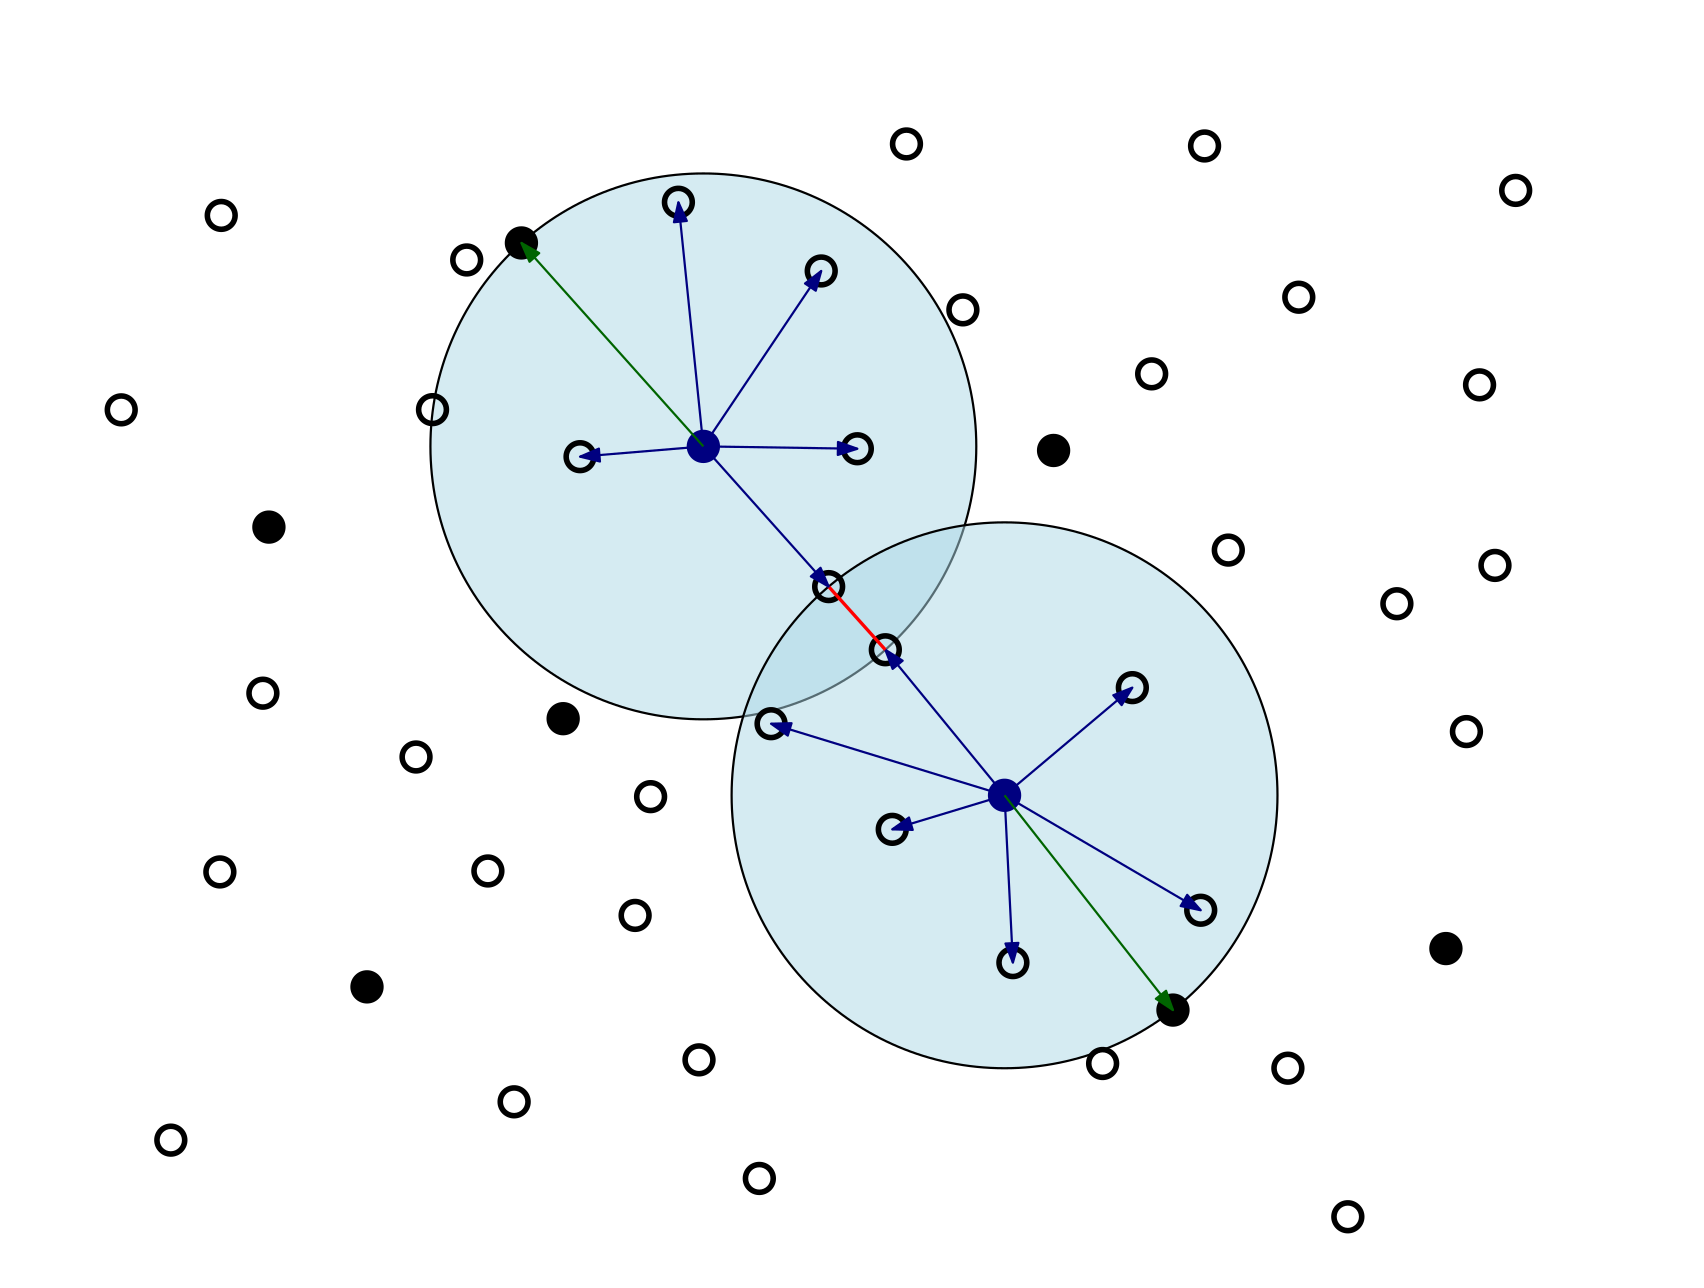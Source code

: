 <?xml version="1.0"?>
<!DOCTYPE ipe SYSTEM "ipe.dtd">
<ipe version="70218" creator="Ipe 7.2.28">
<info created="D:20240209213009" modified="D:20240209235349"/>
<ipestyle name="basic">
<symbol name="arrow/arc(spx)">
<path stroke="sym-stroke" fill="sym-stroke" pen="sym-pen">
0 0 m
-1 0.333 l
-1 -0.333 l
h
</path>
</symbol>
<symbol name="arrow/farc(spx)">
<path stroke="sym-stroke" fill="white" pen="sym-pen">
0 0 m
-1 0.333 l
-1 -0.333 l
h
</path>
</symbol>
<symbol name="arrow/ptarc(spx)">
<path stroke="sym-stroke" fill="sym-stroke" pen="sym-pen">
0 0 m
-1 0.333 l
-0.8 0 l
-1 -0.333 l
h
</path>
</symbol>
<symbol name="arrow/fptarc(spx)">
<path stroke="sym-stroke" fill="white" pen="sym-pen">
0 0 m
-1 0.333 l
-0.8 0 l
-1 -0.333 l
h
</path>
</symbol>
<symbol name="mark/circle(sx)" transformations="translations">
<path fill="sym-stroke">
0.6 0 0 0.6 0 0 e
0.4 0 0 0.4 0 0 e
</path>
</symbol>
<symbol name="mark/disk(sx)" transformations="translations">
<path fill="sym-stroke">
0.6 0 0 0.6 0 0 e
</path>
</symbol>
<symbol name="mark/fdisk(sfx)" transformations="translations">
<group>
<path fill="sym-fill">
0.5 0 0 0.5 0 0 e
</path>
<path fill="sym-stroke" fillrule="eofill">
0.6 0 0 0.6 0 0 e
0.4 0 0 0.4 0 0 e
</path>
</group>
</symbol>
<symbol name="mark/box(sx)" transformations="translations">
<path fill="sym-stroke" fillrule="eofill">
-0.6 -0.6 m
0.6 -0.6 l
0.6 0.6 l
-0.6 0.6 l
h
-0.4 -0.4 m
0.4 -0.4 l
0.4 0.4 l
-0.4 0.4 l
h
</path>
</symbol>
<symbol name="mark/square(sx)" transformations="translations">
<path fill="sym-stroke">
-0.6 -0.6 m
0.6 -0.6 l
0.6 0.6 l
-0.6 0.6 l
h
</path>
</symbol>
<symbol name="mark/fsquare(sfx)" transformations="translations">
<group>
<path fill="sym-fill">
-0.5 -0.5 m
0.5 -0.5 l
0.5 0.5 l
-0.5 0.5 l
h
</path>
<path fill="sym-stroke" fillrule="eofill">
-0.6 -0.6 m
0.6 -0.6 l
0.6 0.6 l
-0.6 0.6 l
h
-0.4 -0.4 m
0.4 -0.4 l
0.4 0.4 l
-0.4 0.4 l
h
</path>
</group>
</symbol>
<symbol name="mark/cross(sx)" transformations="translations">
<group>
<path fill="sym-stroke">
-0.43 -0.57 m
0.57 0.43 l
0.43 0.57 l
-0.57 -0.43 l
h
</path>
<path fill="sym-stroke">
-0.43 0.57 m
0.57 -0.43 l
0.43 -0.57 l
-0.57 0.43 l
h
</path>
</group>
</symbol>
<symbol name="arrow/fnormal(spx)">
<path stroke="sym-stroke" fill="white" pen="sym-pen">
0 0 m
-1 0.333 l
-1 -0.333 l
h
</path>
</symbol>
<symbol name="arrow/pointed(spx)">
<path stroke="sym-stroke" fill="sym-stroke" pen="sym-pen">
0 0 m
-1 0.333 l
-0.8 0 l
-1 -0.333 l
h
</path>
</symbol>
<symbol name="arrow/fpointed(spx)">
<path stroke="sym-stroke" fill="white" pen="sym-pen">
0 0 m
-1 0.333 l
-0.8 0 l
-1 -0.333 l
h
</path>
</symbol>
<symbol name="arrow/linear(spx)">
<path stroke="sym-stroke" pen="sym-pen">
-1 0.333 m
0 0 l
-1 -0.333 l
</path>
</symbol>
<symbol name="arrow/fdouble(spx)">
<path stroke="sym-stroke" fill="white" pen="sym-pen">
0 0 m
-1 0.333 l
-1 -0.333 l
h
-1 0 m
-2 0.333 l
-2 -0.333 l
h
</path>
</symbol>
<symbol name="arrow/double(spx)">
<path stroke="sym-stroke" fill="sym-stroke" pen="sym-pen">
0 0 m
-1 0.333 l
-1 -0.333 l
h
-1 0 m
-2 0.333 l
-2 -0.333 l
h
</path>
</symbol>
<symbol name="arrow/mid-normal(spx)">
<path stroke="sym-stroke" fill="sym-stroke" pen="sym-pen">
0.5 0 m
-0.5 0.333 l
-0.5 -0.333 l
h
</path>
</symbol>
<symbol name="arrow/mid-fnormal(spx)">
<path stroke="sym-stroke" fill="white" pen="sym-pen">
0.5 0 m
-0.5 0.333 l
-0.5 -0.333 l
h
</path>
</symbol>
<symbol name="arrow/mid-pointed(spx)">
<path stroke="sym-stroke" fill="sym-stroke" pen="sym-pen">
0.5 0 m
-0.5 0.333 l
-0.3 0 l
-0.5 -0.333 l
h
</path>
</symbol>
<symbol name="arrow/mid-fpointed(spx)">
<path stroke="sym-stroke" fill="white" pen="sym-pen">
0.5 0 m
-0.5 0.333 l
-0.3 0 l
-0.5 -0.333 l
h
</path>
</symbol>
<symbol name="arrow/mid-double(spx)">
<path stroke="sym-stroke" fill="sym-stroke" pen="sym-pen">
1 0 m
0 0.333 l
0 -0.333 l
h
0 0 m
-1 0.333 l
-1 -0.333 l
h
</path>
</symbol>
<symbol name="arrow/mid-fdouble(spx)">
<path stroke="sym-stroke" fill="white" pen="sym-pen">
1 0 m
0 0.333 l
0 -0.333 l
h
0 0 m
-1 0.333 l
-1 -0.333 l
h
</path>
</symbol>
<anglesize name="22.5 deg" value="22.5"/>
<anglesize name="30 deg" value="30"/>
<anglesize name="45 deg" value="45"/>
<anglesize name="60 deg" value="60"/>
<anglesize name="90 deg" value="90"/>
<arrowsize name="large" value="10"/>
<arrowsize name="small" value="5"/>
<arrowsize name="tiny" value="3"/>
<color name="blue" value="0 0 1"/>
<color name="brown" value="0.647 0.165 0.165"/>
<color name="darkblue" value="0 0 0.545"/>
<color name="darkcyan" value="0 0.545 0.545"/>
<color name="darkgray" value="0.663"/>
<color name="darkgreen" value="0 0.392 0"/>
<color name="darkmagenta" value="0.545 0 0.545"/>
<color name="darkorange" value="1 0.549 0"/>
<color name="darkred" value="0.545 0 0"/>
<color name="gold" value="1 0.843 0"/>
<color name="gray" value="0.745"/>
<color name="green" value="0 1 0"/>
<color name="lightblue" value="0.678 0.847 0.902"/>
<color name="lightcyan" value="0.878 1 1"/>
<color name="lightgray" value="0.827"/>
<color name="lightgreen" value="0.565 0.933 0.565"/>
<color name="lightyellow" value="1 1 0.878"/>
<color name="navy" value="0 0 0.502"/>
<color name="orange" value="1 0.647 0"/>
<color name="pink" value="1 0.753 0.796"/>
<color name="purple" value="0.627 0.125 0.941"/>
<color name="red" value="1 0 0"/>
<color name="seagreen" value="0.18 0.545 0.341"/>
<color name="turquoise" value="0.251 0.878 0.816"/>
<color name="violet" value="0.933 0.51 0.933"/>
<color name="yellow" value="1 1 0"/>
<dashstyle name="dash dot dotted" value="[4 2 1 2 1 2] 0"/>
<dashstyle name="dash dotted" value="[4 2 1 2] 0"/>
<dashstyle name="dashed" value="[4] 0"/>
<dashstyle name="dotted" value="[1 3] 0"/>
<gridsize name="10 pts (~3.5 mm)" value="10"/>
<gridsize name="14 pts (~5 mm)" value="14"/>
<gridsize name="16 pts (~6 mm)" value="16"/>
<gridsize name="20 pts (~7 mm)" value="20"/>
<gridsize name="28 pts (~10 mm)" value="28"/>
<gridsize name="32 pts (~12 mm)" value="32"/>
<gridsize name="4 pts" value="4"/>
<gridsize name="56 pts (~20 mm)" value="56"/>
<gridsize name="8 pts (~3 mm)" value="8"/>
<opacity name="10%" value="0.1"/>
<opacity name="30%" value="0.3"/>
<opacity name="50%" value="0.5"/>
<opacity name="75%" value="0.75"/>
<pen name="fat" value="1.2"/>
<pen name="heavier" value="0.8"/>
<pen name="ultrafat" value="2"/>
<symbolsize name="large" value="5"/>
<symbolsize name="small" value="2"/>
<symbolsize name="tiny" value="1.1"/>
<textsize name="Huge" value="\Huge"/>
<textsize name="LARGE" value="\LARGE"/>
<textsize name="Large" value="\Large"/>
<textsize name="footnote" value="\footnotesize"/>
<textsize name="huge" value="\huge"/>
<textsize name="large" value="\large"/>
<textsize name="script" value="\scriptsize"/>
<textsize name="small" value="\small"/>
<textsize name="tiny" value="\tiny"/>
<textstyle name="center" begin="\begin{center}" end="\end{center}"/>
<textstyle name="item" begin="\begin{itemize}\item{}" end="\end{itemize}"/>
<textstyle name="itemize" begin="\begin{itemize}" end="\end{itemize}"/>
<layout paper="600 450" origin="0 0" frame="600 450"/>
<tiling name="falling" angle="-60" step="4" width="1"/>
<tiling name="rising" angle="30" step="4" width="1"/>
</ipestyle>
<page>
<layer name="alpha"/>
<view layers="alpha" active="alpha"/>
<path layer="alpha" matrix="1 0 0 1 -108.427 125.609" stroke="black" fill="lightblue" pen="heavier" opacity="50%" stroke-opacity="opaque">
98.2559 0 0 98.2559 354.937 170.39 e
</path>
<path stroke="black" fill="lightblue" pen="heavier" opacity="50%" stroke-opacity="opaque">
98.2559 0 0 98.2559 354.937 170.39 e
</path>
<use matrix="1 0 0 1 37.0042 -442.77" name="mark/circle(sx)" pos="112 752" size="10" stroke="black"/>
<use matrix="1 0 0 1 35.9427 -406.849" name="mark/circle(sx)" pos="304 752" size="10" stroke="black"/>
<use matrix="1 0 0 1 -124.383 -394.478" name="mark/circle(sx)" pos="416 640" size="10" stroke="black"/>
<use matrix="1 0 0 1 34.9365 -405.61" name="mark/disk(sx)" pos="320 576" size="10" stroke="navy"/>
<use matrix="1 0 0 1 20.5917 -377.472" name="mark/disk(sx)" pos="352 672" size="10" stroke="black"/>
<use matrix="1 0 0 1 13.9427 -432.849" name="mark/circle(sx)" pos="208 560" size="10" stroke="black"/>
<use matrix="1 0 0 1 24.4538 -417.196" name="mark/circle(sx)" pos="48 560" size="10" stroke="black"/>
<use matrix="1 0 0 1 -21.8911 -405.058" name="mark/disk(sx)" pos="112 672" size="10" stroke="black"/>
<use matrix="1 0 0 1 15.0745 -423.817" name="mark/circle(sx)" pos="128 608" size="10" stroke="black"/>
<use matrix="1 0 0 1 -1.11692 -443.832" name="mark/circle(sx)" pos="272 640" size="10" stroke="black"/>
<use matrix="1 0 0 1 -46.6799 -388.888" name="mark/circle(sx)" pos="208 752" size="10" stroke="black"/>
<use matrix="1 0 0 1 12.8676 -402.299" name="mark/circle(sx)" pos="448 752" size="10" stroke="black"/>
<use matrix="1 0 0 1 -12.5117 -402.851" name="mark/circle(sx)" pos="544 656" size="10" stroke="black"/>
<use matrix="1 0 0 1 17.8331 -412.782" name="mark/disk(sx)" pos="496 528" size="10" stroke="black"/>
<use matrix="1 0 0 1 25.5572 -430.989" name="mark/circle(sx)" pos="400 560" size="10" stroke="black"/>
<use matrix="1 0 0 1 32.1779 -416.644" name="mark/circle(sx)" pos="464 656" size="10" stroke="black"/>
<use matrix="1 0 0 1 23.9021 -397.886" name="mark/circle(sx)" pos="384 720" size="10" stroke="black"/>
<use matrix="1 0 0 1 15.6262 -395.127" name="mark/circle(sx)" pos="304 800" size="10" stroke="black"/>
<use matrix="1 0 0 1 37.0086 -446.762" name="mark/disk(sx)" pos="144 816" size="10" stroke="black"/>
<use matrix="1 0 0 1 40.9427 -404.849" name="mark/circle(sx)" pos="32 784" size="10" stroke="black"/>
<use matrix="1 0 0 1 -11.0573 -378.849" name="mark/circle(sx)" pos="48 688" size="10" stroke="black"/>
<use matrix="1 0 0 1 -11.96 -426.024" name="mark/disk(sx)" pos="208 624" size="10" stroke="black"/>
<use matrix="1 0 0 1 -2.58071 -410.575" name="mark/disk(sx)" pos="128 512" size="10" stroke="black"/>
<use matrix="1 0 0 1 143.569 -402.927" name="mark/disk(sx)" pos="272 496" size="10" stroke="black"/>
<use matrix="1 0 0 1 6.24688 -390.161" name="mark/circle(sx)" pos="384 464" size="10" stroke="black"/>
<use matrix="1 0 0 1 30.5227 -397.334" name="mark/circle(sx)" pos="448 416" size="10" stroke="black"/>
<use matrix="1 0 0 1 10.6607 -383.541" name="mark/circle(sx)" pos="256 416" size="10" stroke="black"/>
<use matrix="1 0 0 1 34.3848 -371.955" name="mark/circle(sx)" pos="144 432" size="10" stroke="black"/>
<use matrix="1 0 0 1 6.7986 -385.748" name="mark/circle(sx)" pos="48 432" size="10" stroke="black"/>
<use matrix="1 0 0 1 -18.0573 -376.849" name="mark/circle(sx)" pos="320 672" size="10" stroke="black"/>
<use matrix="1 0 0 1 10.1162 -379.704" name="mark/circle(sx)" pos="192 672" size="10" stroke="black"/>
<use matrix="1 0 0 1 -12.5117 -397.334" name="mark/circle(sx)" pos="448 656" size="10" stroke="black"/>
<use matrix="1 0 0 1 205.524 -400.105" name="mark/circle(sx)" pos="32 784" size="10" stroke="black"/>
<use matrix="1 0 0 1 256.943 -424.849" name="mark/circle(sx)" pos="32 784" size="10" stroke="black"/>
<use matrix="1 0 0 1 489.215 -590.667" name="mark/circle(sx)" pos="32 784" size="10" stroke="black"/>
<use matrix="1 0 0 1 282.509 -625.865" name="mark/circle(sx)" pos="32 784" size="10" stroke="black"/>
<use matrix="1 0 0 1 -27.7688 -26.7871" name="mark/circle(sx)" pos="27.7688 26.7871" size="10" stroke="white"/>
<use matrix="1 0 0 1 572.231 423.213" name="mark/circle(sx)" pos="27.7688 26.7871" size="10" stroke="white"/>
<use matrix="1 0 0 1 -32.9265 -16.363" name="mark/circle(sx)" pos="344.943 239.151" size="10" stroke="black"/>
<use name="mark/circle(sx)" pos="357.943 110.151" size="10" stroke="black"/>
<use name="mark/circle(sx)" pos="400.943 209.151" size="10" stroke="black"/>
<use matrix="1 0 0 1 -8.42505 -10.2436" name="mark/circle(sx)" pos="235.943 180.151" size="10" stroke="black"/>
<use name="mark/circle(sx)" pos="87.9427 207.151" size="10" stroke="black"/>
<use name="mark/circle(sx)" pos="426.943 404.151" size="10" stroke="black"/>
<use name="mark/circle(sx)" pos="538.943 388.151" size="10" stroke="black"/>
<use name="mark/circle(sx)" pos="525.943 318.151" size="10" stroke="black"/>
<use name="mark/circle(sx)" pos="456.943 72.1512" size="10" stroke="black"/>
<use name="mark/circle(sx)" pos="244.943 75.1512" size="10" stroke="black"/>
<use name="mark/circle(sx)" pos="168.943 143.151" size="10" stroke="black"/>
<path stroke="navy" pen="heavier" arrow="normal/normal">
354.937 170.39 m
400.943 209.151 l
</path>
<path stroke="navy" pen="heavier" arrow="normal/normal">
354.937 170.39 m
425.557 129.011 l
</path>
<path stroke="navy" pen="heavier" arrow="normal/normal">
354.937 170.39 m
357.943 110.151 l
</path>
<path stroke="navy" pen="heavier" arrow="normal/normal">
354.937 170.39 m
314.509 158.135 l
</path>
<path stroke="navy" pen="heavier" arrow="normal/normal">
354.937 170.39 m
270.883 196.168 l
</path>
<path stroke="navy" pen="heavier" arrow="normal/normal">
354.937 170.39 m
312.016 222.788 l
</path>
<path stroke="red" pen="fat">
291.617 245.522 m
312.016 222.788 l
</path>
<use matrix="1 0 0 1 -73.4908 -280.001" name="mark/disk(sx)" pos="320 576" size="10" stroke="navy"/>
<path stroke="navy" pen="heavier" arrow="normal/normal">
246.509 295.999 m
237.524 383.895 l
</path>
<path stroke="navy" pen="heavier" arrow="normal/normal">
246.509 295.999 m
288.943 359.151 l
</path>
<path stroke="navy" pen="heavier" arrow="normal/normal">
246.509 295.999 m
301.943 295.151 l
</path>
<path stroke="navy" pen="heavier" arrow="normal/normal">
246.509 295.999 m
291.617 245.522 l
</path>
<path stroke="navy" pen="heavier" arrow="normal/normal">
246.509 295.999 m
202.116 292.296 l
</path>
<path stroke="darkgreen" pen="heavier" arrow="normal/normal">
246.509 295.999 m
181.009 369.238 l
</path>
<path stroke="darkgreen" pen="heavier" arrow="normal/normal">
354.937 170.39 m
415.569 93.0727 l
</path>
</page>
</ipe>

